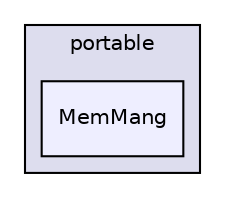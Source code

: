 digraph "/home/travis/build/kammce/SJSU-Dev2/firmware/library/third_party/FreeRTOS/Source/portable/MemMang" {
  compound=true
  node [ fontsize="10", fontname="Helvetica"];
  edge [ labelfontsize="10", labelfontname="Helvetica"];
  subgraph clusterdir_6fe9b4419f0520b3fe844914df8e1e4a {
    graph [ bgcolor="#ddddee", pencolor="black", label="portable" fontname="Helvetica", fontsize="10", URL="dir_6fe9b4419f0520b3fe844914df8e1e4a.html"]
  dir_64c011eca5581f73e130794a26a811a0 [shape=box, label="MemMang", style="filled", fillcolor="#eeeeff", pencolor="black", URL="dir_64c011eca5581f73e130794a26a811a0.html"];
  }
}
